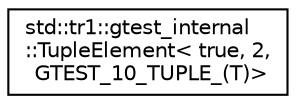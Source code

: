 digraph "Graphical Class Hierarchy"
{
  edge [fontname="Helvetica",fontsize="10",labelfontname="Helvetica",labelfontsize="10"];
  node [fontname="Helvetica",fontsize="10",shape=record];
  rankdir="LR";
  Node0 [label="std::tr1::gtest_internal\l::TupleElement\< true, 2,\l GTEST_10_TUPLE_(T)\>",height=0.2,width=0.4,color="black", fillcolor="white", style="filled",URL="$structstd_1_1tr1_1_1gtest__internal_1_1TupleElement_3_01true_00_012_00_01GTEST__10__TUPLE___07T_08_4.html"];
}
